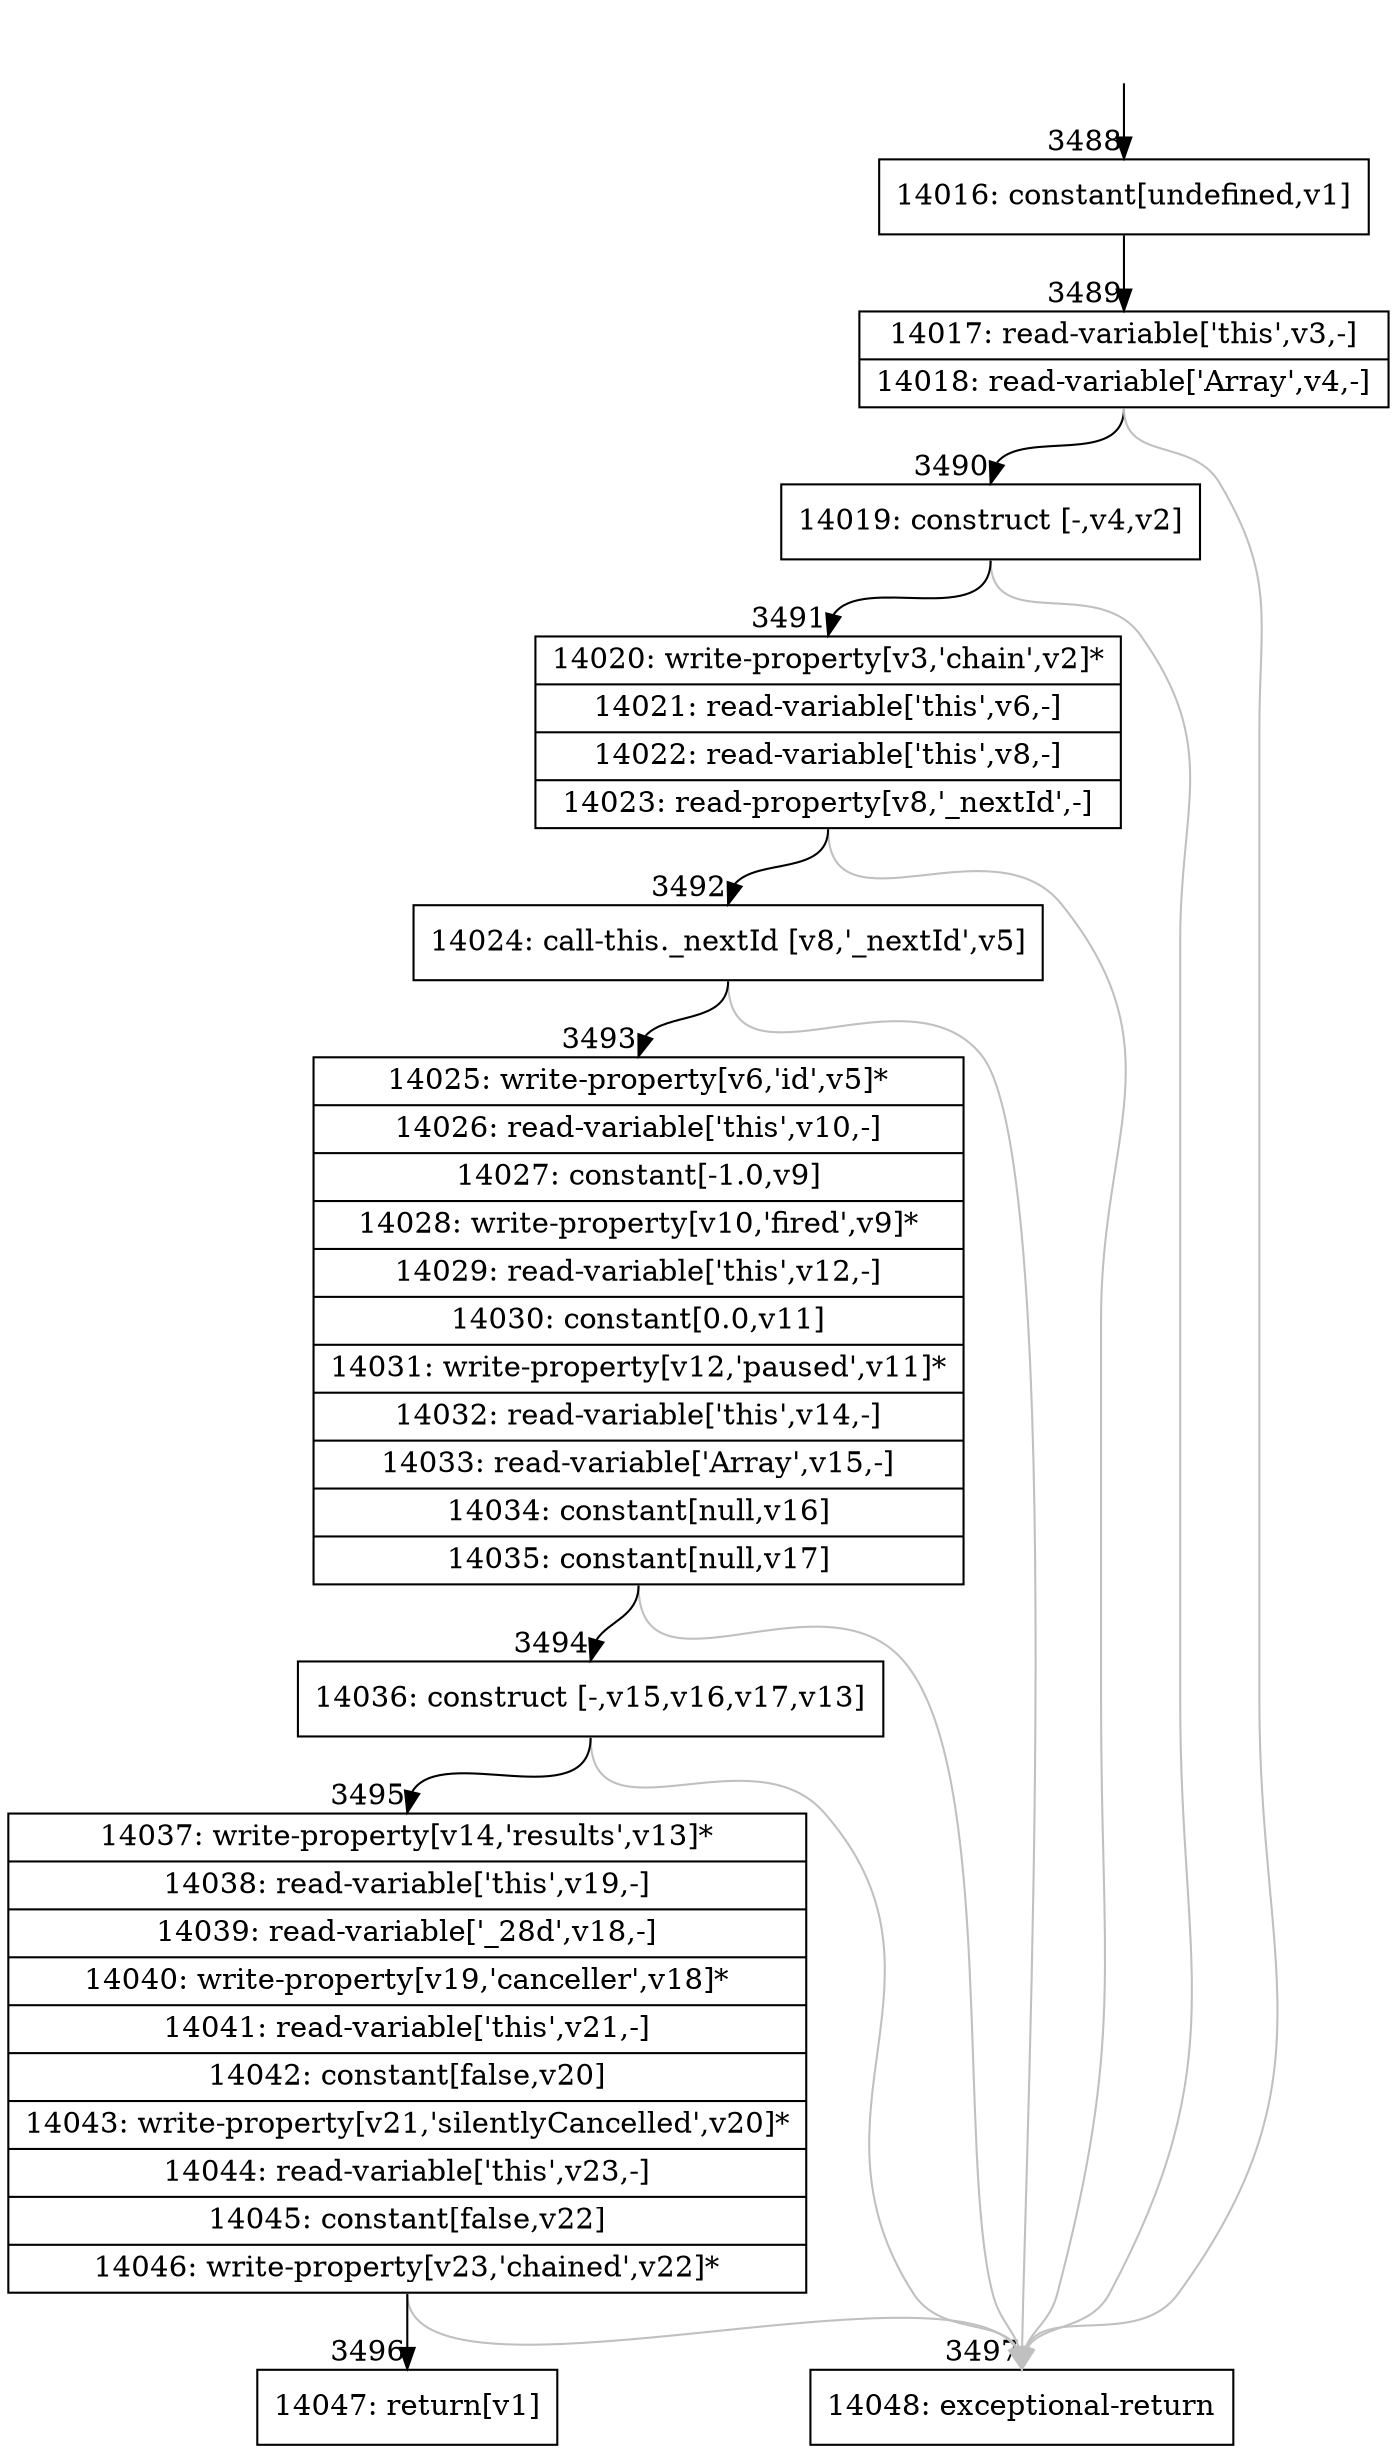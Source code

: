 digraph {
rankdir="TD"
BB_entry261[shape=none,label=""];
BB_entry261 -> BB3488 [tailport=s, headport=n, headlabel="    3488"]
BB3488 [shape=record label="{14016: constant[undefined,v1]}" ] 
BB3488 -> BB3489 [tailport=s, headport=n, headlabel="      3489"]
BB3489 [shape=record label="{14017: read-variable['this',v3,-]|14018: read-variable['Array',v4,-]}" ] 
BB3489 -> BB3490 [tailport=s, headport=n, headlabel="      3490"]
BB3489 -> BB3497 [tailport=s, headport=n, color=gray, headlabel="      3497"]
BB3490 [shape=record label="{14019: construct [-,v4,v2]}" ] 
BB3490 -> BB3491 [tailport=s, headport=n, headlabel="      3491"]
BB3490 -> BB3497 [tailport=s, headport=n, color=gray]
BB3491 [shape=record label="{14020: write-property[v3,'chain',v2]*|14021: read-variable['this',v6,-]|14022: read-variable['this',v8,-]|14023: read-property[v8,'_nextId',-]}" ] 
BB3491 -> BB3492 [tailport=s, headport=n, headlabel="      3492"]
BB3491 -> BB3497 [tailport=s, headport=n, color=gray]
BB3492 [shape=record label="{14024: call-this._nextId [v8,'_nextId',v5]}" ] 
BB3492 -> BB3493 [tailport=s, headport=n, headlabel="      3493"]
BB3492 -> BB3497 [tailport=s, headport=n, color=gray]
BB3493 [shape=record label="{14025: write-property[v6,'id',v5]*|14026: read-variable['this',v10,-]|14027: constant[-1.0,v9]|14028: write-property[v10,'fired',v9]*|14029: read-variable['this',v12,-]|14030: constant[0.0,v11]|14031: write-property[v12,'paused',v11]*|14032: read-variable['this',v14,-]|14033: read-variable['Array',v15,-]|14034: constant[null,v16]|14035: constant[null,v17]}" ] 
BB3493 -> BB3494 [tailport=s, headport=n, headlabel="      3494"]
BB3493 -> BB3497 [tailport=s, headport=n, color=gray]
BB3494 [shape=record label="{14036: construct [-,v15,v16,v17,v13]}" ] 
BB3494 -> BB3495 [tailport=s, headport=n, headlabel="      3495"]
BB3494 -> BB3497 [tailport=s, headport=n, color=gray]
BB3495 [shape=record label="{14037: write-property[v14,'results',v13]*|14038: read-variable['this',v19,-]|14039: read-variable['_28d',v18,-]|14040: write-property[v19,'canceller',v18]*|14041: read-variable['this',v21,-]|14042: constant[false,v20]|14043: write-property[v21,'silentlyCancelled',v20]*|14044: read-variable['this',v23,-]|14045: constant[false,v22]|14046: write-property[v23,'chained',v22]*}" ] 
BB3495 -> BB3496 [tailport=s, headport=n, headlabel="      3496"]
BB3495 -> BB3497 [tailport=s, headport=n, color=gray]
BB3496 [shape=record label="{14047: return[v1]}" ] 
BB3497 [shape=record label="{14048: exceptional-return}" ] 
//#$~ 2301
}
